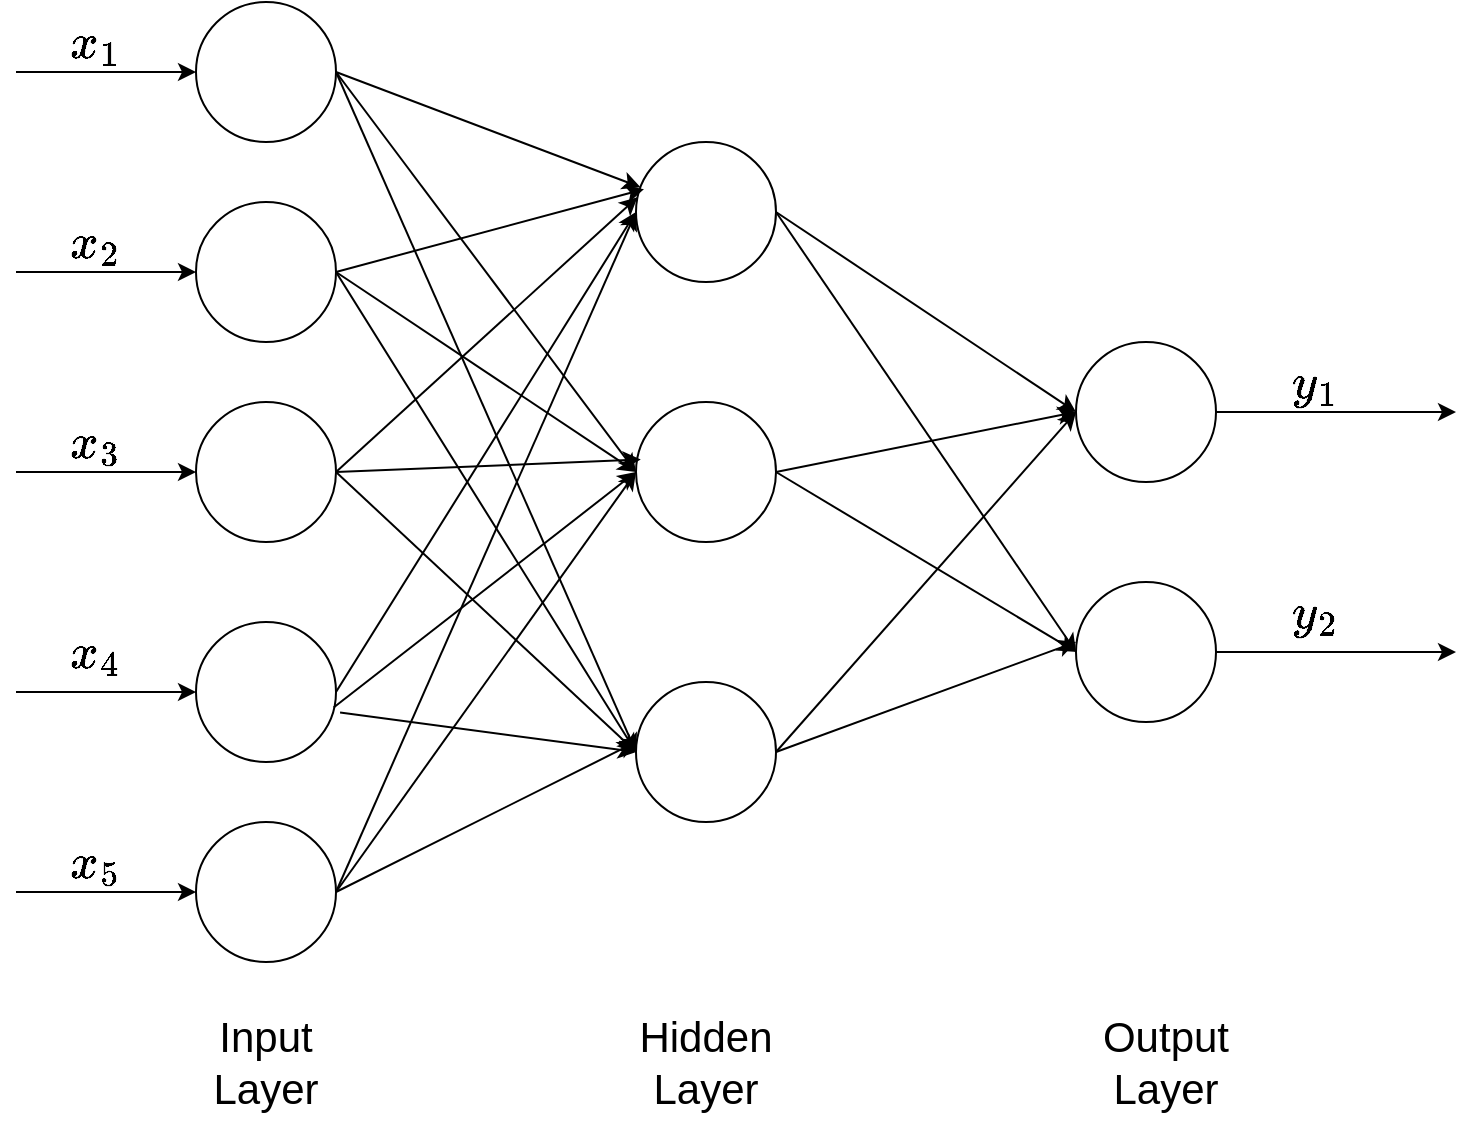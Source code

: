 <mxfile version="12.8.4" type="device"><diagram id="_APQseZvCPcVhQ1ePcDu" name="Page-1"><mxGraphModel dx="1038" dy="595" grid="0" gridSize="10" guides="1" tooltips="1" connect="1" arrows="1" fold="1" page="1" pageScale="1" pageWidth="850" pageHeight="1100" math="1" shadow="0"><root><mxCell id="0"/><mxCell id="1" parent="0"/><mxCell id="tik-LuLKoI0FJjafzxdA-1" value="" style="ellipse;whiteSpace=wrap;html=1;aspect=fixed;" vertex="1" parent="1"><mxGeometry x="130" y="10" width="70" height="70" as="geometry"/></mxCell><mxCell id="tik-LuLKoI0FJjafzxdA-2" value="" style="ellipse;whiteSpace=wrap;html=1;aspect=fixed;" vertex="1" parent="1"><mxGeometry x="130" y="110" width="70" height="70" as="geometry"/></mxCell><mxCell id="tik-LuLKoI0FJjafzxdA-3" value="" style="ellipse;whiteSpace=wrap;html=1;aspect=fixed;" vertex="1" parent="1"><mxGeometry x="130" y="210" width="70" height="70" as="geometry"/></mxCell><mxCell id="tik-LuLKoI0FJjafzxdA-4" value="" style="ellipse;whiteSpace=wrap;html=1;aspect=fixed;" vertex="1" parent="1"><mxGeometry x="130" y="320" width="70" height="70" as="geometry"/></mxCell><mxCell id="tik-LuLKoI0FJjafzxdA-5" value="" style="ellipse;whiteSpace=wrap;html=1;aspect=fixed;" vertex="1" parent="1"><mxGeometry x="130" y="420" width="70" height="70" as="geometry"/></mxCell><mxCell id="tik-LuLKoI0FJjafzxdA-7" value="" style="ellipse;whiteSpace=wrap;html=1;aspect=fixed;" vertex="1" parent="1"><mxGeometry x="350" y="210" width="70" height="70" as="geometry"/></mxCell><mxCell id="tik-LuLKoI0FJjafzxdA-8" value="" style="ellipse;whiteSpace=wrap;html=1;aspect=fixed;" vertex="1" parent="1"><mxGeometry x="350" y="80" width="70" height="70" as="geometry"/></mxCell><mxCell id="tik-LuLKoI0FJjafzxdA-9" value="" style="ellipse;whiteSpace=wrap;html=1;aspect=fixed;" vertex="1" parent="1"><mxGeometry x="350" y="350" width="70" height="70" as="geometry"/></mxCell><mxCell id="tik-LuLKoI0FJjafzxdA-10" value="" style="ellipse;whiteSpace=wrap;html=1;aspect=fixed;" vertex="1" parent="1"><mxGeometry x="570" y="180" width="70" height="70" as="geometry"/></mxCell><mxCell id="tik-LuLKoI0FJjafzxdA-11" value="" style="ellipse;whiteSpace=wrap;html=1;aspect=fixed;" vertex="1" parent="1"><mxGeometry x="570" y="300" width="70" height="70" as="geometry"/></mxCell><mxCell id="tik-LuLKoI0FJjafzxdA-13" value="" style="endArrow=classic;html=1;exitX=1;exitY=0.5;exitDx=0;exitDy=0;" edge="1" parent="1" source="tik-LuLKoI0FJjafzxdA-1" target="tik-LuLKoI0FJjafzxdA-8"><mxGeometry width="50" height="50" relative="1" as="geometry"><mxPoint x="190" y="100" as="sourcePoint"/><mxPoint x="240" y="50" as="targetPoint"/></mxGeometry></mxCell><mxCell id="tik-LuLKoI0FJjafzxdA-16" value="" style="endArrow=classic;html=1;exitX=1;exitY=0.5;exitDx=0;exitDy=0;entryX=0;entryY=0.5;entryDx=0;entryDy=0;" edge="1" parent="1" source="tik-LuLKoI0FJjafzxdA-2" target="tik-LuLKoI0FJjafzxdA-7"><mxGeometry width="50" height="50" relative="1" as="geometry"><mxPoint x="200" y="190" as="sourcePoint"/><mxPoint x="250" y="140" as="targetPoint"/></mxGeometry></mxCell><mxCell id="tik-LuLKoI0FJjafzxdA-17" value="" style="endArrow=classic;html=1;exitX=1;exitY=0.5;exitDx=0;exitDy=0;entryX=0;entryY=0.5;entryDx=0;entryDy=0;" edge="1" parent="1" source="tik-LuLKoI0FJjafzxdA-1" target="tik-LuLKoI0FJjafzxdA-7"><mxGeometry width="50" height="50" relative="1" as="geometry"><mxPoint x="200" y="90" as="sourcePoint"/><mxPoint x="250" y="40" as="targetPoint"/></mxGeometry></mxCell><mxCell id="tik-LuLKoI0FJjafzxdA-18" value="" style="endArrow=classic;html=1;exitX=1;exitY=0.5;exitDx=0;exitDy=0;entryX=0;entryY=0.5;entryDx=0;entryDy=0;" edge="1" parent="1" source="tik-LuLKoI0FJjafzxdA-1" target="tik-LuLKoI0FJjafzxdA-9"><mxGeometry width="50" height="50" relative="1" as="geometry"><mxPoint x="200" y="90" as="sourcePoint"/><mxPoint x="350" y="380" as="targetPoint"/></mxGeometry></mxCell><mxCell id="tik-LuLKoI0FJjafzxdA-19" value="" style="endArrow=classic;html=1;exitX=1;exitY=0.5;exitDx=0;exitDy=0;entryX=0.057;entryY=0.337;entryDx=0;entryDy=0;entryPerimeter=0;" edge="1" parent="1" source="tik-LuLKoI0FJjafzxdA-2" target="tik-LuLKoI0FJjafzxdA-8"><mxGeometry width="50" height="50" relative="1" as="geometry"><mxPoint x="200" y="190" as="sourcePoint"/><mxPoint x="250" y="140" as="targetPoint"/></mxGeometry></mxCell><mxCell id="tik-LuLKoI0FJjafzxdA-20" value="" style="endArrow=classic;html=1;exitX=1;exitY=0.5;exitDx=0;exitDy=0;entryX=0;entryY=0.5;entryDx=0;entryDy=0;" edge="1" parent="1" source="tik-LuLKoI0FJjafzxdA-2" target="tik-LuLKoI0FJjafzxdA-9"><mxGeometry width="50" height="50" relative="1" as="geometry"><mxPoint x="200" y="190" as="sourcePoint"/><mxPoint x="360" y="360" as="targetPoint"/></mxGeometry></mxCell><mxCell id="tik-LuLKoI0FJjafzxdA-21" value="" style="endArrow=classic;html=1;exitX=1;exitY=0.5;exitDx=0;exitDy=0;entryX=0.011;entryY=0.394;entryDx=0;entryDy=0;entryPerimeter=0;" edge="1" parent="1" source="tik-LuLKoI0FJjafzxdA-3" target="tik-LuLKoI0FJjafzxdA-8"><mxGeometry width="50" height="50" relative="1" as="geometry"><mxPoint x="200" y="290" as="sourcePoint"/><mxPoint x="250" y="240" as="targetPoint"/></mxGeometry></mxCell><mxCell id="tik-LuLKoI0FJjafzxdA-22" value="" style="endArrow=classic;html=1;exitX=1;exitY=0.5;exitDx=0;exitDy=0;entryX=0.034;entryY=0.411;entryDx=0;entryDy=0;entryPerimeter=0;" edge="1" parent="1" source="tik-LuLKoI0FJjafzxdA-3" target="tik-LuLKoI0FJjafzxdA-7"><mxGeometry width="50" height="50" relative="1" as="geometry"><mxPoint x="200" y="290" as="sourcePoint"/><mxPoint x="250" y="240" as="targetPoint"/></mxGeometry></mxCell><mxCell id="tik-LuLKoI0FJjafzxdA-23" value="" style="endArrow=classic;html=1;exitX=1;exitY=0.5;exitDx=0;exitDy=0;entryX=0;entryY=0.5;entryDx=0;entryDy=0;" edge="1" parent="1" source="tik-LuLKoI0FJjafzxdA-3" target="tik-LuLKoI0FJjafzxdA-9"><mxGeometry width="50" height="50" relative="1" as="geometry"><mxPoint x="200" y="290" as="sourcePoint"/><mxPoint x="250" y="240" as="targetPoint"/></mxGeometry></mxCell><mxCell id="tik-LuLKoI0FJjafzxdA-24" value="" style="endArrow=classic;html=1;exitX=1;exitY=0.5;exitDx=0;exitDy=0;entryX=0;entryY=0.5;entryDx=0;entryDy=0;" edge="1" parent="1" source="tik-LuLKoI0FJjafzxdA-4" target="tik-LuLKoI0FJjafzxdA-8"><mxGeometry width="50" height="50" relative="1" as="geometry"><mxPoint x="200" y="400" as="sourcePoint"/><mxPoint x="250" y="350" as="targetPoint"/></mxGeometry></mxCell><mxCell id="tik-LuLKoI0FJjafzxdA-25" value="" style="endArrow=classic;html=1;exitX=0.983;exitY=0.611;exitDx=0;exitDy=0;exitPerimeter=0;entryX=0;entryY=0.5;entryDx=0;entryDy=0;" edge="1" parent="1" source="tik-LuLKoI0FJjafzxdA-4" target="tik-LuLKoI0FJjafzxdA-7"><mxGeometry width="50" height="50" relative="1" as="geometry"><mxPoint x="200" y="400" as="sourcePoint"/><mxPoint x="250" y="350" as="targetPoint"/></mxGeometry></mxCell><mxCell id="tik-LuLKoI0FJjafzxdA-26" value="" style="endArrow=classic;html=1;exitX=1.029;exitY=0.646;exitDx=0;exitDy=0;entryX=0;entryY=0.5;entryDx=0;entryDy=0;exitPerimeter=0;" edge="1" parent="1" source="tik-LuLKoI0FJjafzxdA-4" target="tik-LuLKoI0FJjafzxdA-9"><mxGeometry width="50" height="50" relative="1" as="geometry"><mxPoint x="200" y="400" as="sourcePoint"/><mxPoint x="250" y="350" as="targetPoint"/></mxGeometry></mxCell><mxCell id="tik-LuLKoI0FJjafzxdA-27" value="" style="endArrow=classic;html=1;exitX=1;exitY=0.5;exitDx=0;exitDy=0;entryX=0;entryY=0.5;entryDx=0;entryDy=0;" edge="1" parent="1" source="tik-LuLKoI0FJjafzxdA-5" target="tik-LuLKoI0FJjafzxdA-8"><mxGeometry width="50" height="50" relative="1" as="geometry"><mxPoint x="200" y="500" as="sourcePoint"/><mxPoint x="250" y="450" as="targetPoint"/></mxGeometry></mxCell><mxCell id="tik-LuLKoI0FJjafzxdA-29" value="" style="endArrow=classic;html=1;entryX=0;entryY=0.5;entryDx=0;entryDy=0;" edge="1" parent="1" target="tik-LuLKoI0FJjafzxdA-1"><mxGeometry width="50" height="50" relative="1" as="geometry"><mxPoint x="40" y="45" as="sourcePoint"/><mxPoint x="90" y="30" as="targetPoint"/></mxGeometry></mxCell><mxCell id="tik-LuLKoI0FJjafzxdA-30" value="" style="endArrow=classic;html=1;exitX=1;exitY=0.5;exitDx=0;exitDy=0;entryX=0;entryY=0.5;entryDx=0;entryDy=0;" edge="1" parent="1" source="tik-LuLKoI0FJjafzxdA-5" target="tik-LuLKoI0FJjafzxdA-7"><mxGeometry width="50" height="50" relative="1" as="geometry"><mxPoint x="200" y="500" as="sourcePoint"/><mxPoint x="250" y="450" as="targetPoint"/></mxGeometry></mxCell><mxCell id="tik-LuLKoI0FJjafzxdA-31" value="" style="endArrow=classic;html=1;exitX=1;exitY=0.5;exitDx=0;exitDy=0;" edge="1" parent="1" source="tik-LuLKoI0FJjafzxdA-5"><mxGeometry width="50" height="50" relative="1" as="geometry"><mxPoint x="200" y="500" as="sourcePoint"/><mxPoint x="350" y="380" as="targetPoint"/></mxGeometry></mxCell><mxCell id="tik-LuLKoI0FJjafzxdA-32" value="" style="endArrow=classic;html=1;exitX=1;exitY=0.5;exitDx=0;exitDy=0;entryX=0;entryY=0.5;entryDx=0;entryDy=0;" edge="1" parent="1" source="tik-LuLKoI0FJjafzxdA-8" target="tik-LuLKoI0FJjafzxdA-10"><mxGeometry width="50" height="50" relative="1" as="geometry"><mxPoint x="420" y="160" as="sourcePoint"/><mxPoint x="470" y="110" as="targetPoint"/></mxGeometry></mxCell><mxCell id="tik-LuLKoI0FJjafzxdA-33" value="" style="endArrow=classic;html=1;exitX=1;exitY=0.5;exitDx=0;exitDy=0;entryX=0;entryY=0.5;entryDx=0;entryDy=0;" edge="1" parent="1" source="tik-LuLKoI0FJjafzxdA-8" target="tik-LuLKoI0FJjafzxdA-11"><mxGeometry width="50" height="50" relative="1" as="geometry"><mxPoint x="420" y="160" as="sourcePoint"/><mxPoint x="470" y="110" as="targetPoint"/></mxGeometry></mxCell><mxCell id="tik-LuLKoI0FJjafzxdA-34" value="" style="endArrow=classic;html=1;exitX=1;exitY=0.5;exitDx=0;exitDy=0;entryX=0;entryY=0.5;entryDx=0;entryDy=0;" edge="1" parent="1" source="tik-LuLKoI0FJjafzxdA-7" target="tik-LuLKoI0FJjafzxdA-10"><mxGeometry width="50" height="50" relative="1" as="geometry"><mxPoint x="420" y="290" as="sourcePoint"/><mxPoint x="470" y="240" as="targetPoint"/></mxGeometry></mxCell><mxCell id="tik-LuLKoI0FJjafzxdA-35" value="" style="endArrow=classic;html=1;exitX=1;exitY=0.5;exitDx=0;exitDy=0;entryX=0;entryY=0.5;entryDx=0;entryDy=0;" edge="1" parent="1" source="tik-LuLKoI0FJjafzxdA-7" target="tik-LuLKoI0FJjafzxdA-11"><mxGeometry width="50" height="50" relative="1" as="geometry"><mxPoint x="400" y="330" as="sourcePoint"/><mxPoint x="450" y="280" as="targetPoint"/></mxGeometry></mxCell><mxCell id="tik-LuLKoI0FJjafzxdA-36" value="" style="endArrow=classic;html=1;exitX=1;exitY=0.5;exitDx=0;exitDy=0;entryX=0;entryY=0.5;entryDx=0;entryDy=0;" edge="1" parent="1" source="tik-LuLKoI0FJjafzxdA-9" target="tik-LuLKoI0FJjafzxdA-10"><mxGeometry width="50" height="50" relative="1" as="geometry"><mxPoint x="400" y="330" as="sourcePoint"/><mxPoint x="450" y="280" as="targetPoint"/></mxGeometry></mxCell><mxCell id="tik-LuLKoI0FJjafzxdA-37" value="" style="endArrow=classic;html=1;exitX=1;exitY=0.5;exitDx=0;exitDy=0;" edge="1" parent="1" source="tik-LuLKoI0FJjafzxdA-9"><mxGeometry width="50" height="50" relative="1" as="geometry"><mxPoint x="420" y="430" as="sourcePoint"/><mxPoint x="570" y="330" as="targetPoint"/></mxGeometry></mxCell><mxCell id="tik-LuLKoI0FJjafzxdA-38" value="" style="endArrow=classic;html=1;exitX=1;exitY=0.5;exitDx=0;exitDy=0;" edge="1" parent="1" source="tik-LuLKoI0FJjafzxdA-10"><mxGeometry width="50" height="50" relative="1" as="geometry"><mxPoint x="660" y="260" as="sourcePoint"/><mxPoint x="760" y="215" as="targetPoint"/></mxGeometry></mxCell><mxCell id="tik-LuLKoI0FJjafzxdA-39" value="" style="endArrow=classic;html=1;exitX=1;exitY=0.5;exitDx=0;exitDy=0;" edge="1" parent="1" source="tik-LuLKoI0FJjafzxdA-11"><mxGeometry width="50" height="50" relative="1" as="geometry"><mxPoint x="630" y="380" as="sourcePoint"/><mxPoint x="760" y="335" as="targetPoint"/></mxGeometry></mxCell><mxCell id="tik-LuLKoI0FJjafzxdA-40" value="" style="endArrow=classic;html=1;entryX=0;entryY=0.5;entryDx=0;entryDy=0;" edge="1" parent="1" target="tik-LuLKoI0FJjafzxdA-2"><mxGeometry width="50" height="50" relative="1" as="geometry"><mxPoint x="40" y="145" as="sourcePoint"/><mxPoint x="100" y="140" as="targetPoint"/></mxGeometry></mxCell><mxCell id="tik-LuLKoI0FJjafzxdA-41" value="" style="endArrow=classic;html=1;entryX=0;entryY=0.5;entryDx=0;entryDy=0;" edge="1" parent="1" target="tik-LuLKoI0FJjafzxdA-3"><mxGeometry width="50" height="50" relative="1" as="geometry"><mxPoint x="40" y="245" as="sourcePoint"/><mxPoint x="450" y="280" as="targetPoint"/></mxGeometry></mxCell><mxCell id="tik-LuLKoI0FJjafzxdA-42" value="" style="endArrow=classic;html=1;entryX=0;entryY=0.5;entryDx=0;entryDy=0;" edge="1" parent="1" target="tik-LuLKoI0FJjafzxdA-4"><mxGeometry width="50" height="50" relative="1" as="geometry"><mxPoint x="40" y="355" as="sourcePoint"/><mxPoint x="120" y="350" as="targetPoint"/></mxGeometry></mxCell><mxCell id="tik-LuLKoI0FJjafzxdA-43" value="" style="endArrow=classic;html=1;entryX=0;entryY=0.5;entryDx=0;entryDy=0;" edge="1" parent="1" target="tik-LuLKoI0FJjafzxdA-5"><mxGeometry width="50" height="50" relative="1" as="geometry"><mxPoint x="40" y="455" as="sourcePoint"/><mxPoint x="450" y="280" as="targetPoint"/></mxGeometry></mxCell><mxCell id="tik-LuLKoI0FJjafzxdA-44" value="$$x_1$$" style="text;html=1;strokeColor=none;fillColor=none;align=center;verticalAlign=middle;whiteSpace=wrap;rounded=0;fontSize=21;" vertex="1" parent="1"><mxGeometry x="60" y="20" width="40" height="20" as="geometry"/></mxCell><mxCell id="tik-LuLKoI0FJjafzxdA-45" value="$$x_2$$" style="text;html=1;strokeColor=none;fillColor=none;align=center;verticalAlign=middle;whiteSpace=wrap;rounded=0;fontSize=21;" vertex="1" parent="1"><mxGeometry x="60" y="120" width="40" height="20" as="geometry"/></mxCell><mxCell id="tik-LuLKoI0FJjafzxdA-46" value="$$x_3$$" style="text;html=1;strokeColor=none;fillColor=none;align=center;verticalAlign=middle;whiteSpace=wrap;rounded=0;fontSize=21;" vertex="1" parent="1"><mxGeometry x="60" y="220" width="40" height="20" as="geometry"/></mxCell><mxCell id="tik-LuLKoI0FJjafzxdA-47" value="$$x_4$$" style="text;html=1;strokeColor=none;fillColor=none;align=center;verticalAlign=middle;whiteSpace=wrap;rounded=0;fontSize=21;" vertex="1" parent="1"><mxGeometry x="60" y="325" width="40" height="20" as="geometry"/></mxCell><mxCell id="tik-LuLKoI0FJjafzxdA-48" value="$$x_5$$" style="text;html=1;strokeColor=none;fillColor=none;align=center;verticalAlign=middle;whiteSpace=wrap;rounded=0;fontSize=21;" vertex="1" parent="1"><mxGeometry x="60" y="430" width="40" height="20" as="geometry"/></mxCell><mxCell id="tik-LuLKoI0FJjafzxdA-51" value="&lt;span style=&quot;color: rgba(0 , 0 , 0 , 0) ; font-family: monospace ; font-size: 0px&quot;&gt;$$4&lt;/span&gt;" style="text;html=1;strokeColor=none;fillColor=none;align=center;verticalAlign=middle;whiteSpace=wrap;rounded=0;" vertex="1" parent="1"><mxGeometry x="670" y="180" width="40" height="20" as="geometry"/></mxCell><mxCell id="tik-LuLKoI0FJjafzxdA-52" value="$$y_1$$" style="text;html=1;strokeColor=none;fillColor=none;align=center;verticalAlign=middle;whiteSpace=wrap;rounded=0;fontSize=21;" vertex="1" parent="1"><mxGeometry x="670" y="190" width="40" height="20" as="geometry"/></mxCell><mxCell id="tik-LuLKoI0FJjafzxdA-53" value="$$y_2$$" style="text;html=1;strokeColor=none;fillColor=none;align=center;verticalAlign=middle;whiteSpace=wrap;rounded=0;fontSize=21;" vertex="1" parent="1"><mxGeometry x="670" y="305" width="40" height="20" as="geometry"/></mxCell><mxCell id="tik-LuLKoI0FJjafzxdA-54" value="Input Layer" style="text;html=1;strokeColor=none;fillColor=none;align=center;verticalAlign=middle;whiteSpace=wrap;rounded=0;fontSize=21;" vertex="1" parent="1"><mxGeometry x="120" y="510" width="90" height="60" as="geometry"/></mxCell><mxCell id="tik-LuLKoI0FJjafzxdA-55" value="Hidden Layer" style="text;html=1;strokeColor=none;fillColor=none;align=center;verticalAlign=middle;whiteSpace=wrap;rounded=0;fontSize=21;" vertex="1" parent="1"><mxGeometry x="340" y="510" width="90" height="60" as="geometry"/></mxCell><mxCell id="tik-LuLKoI0FJjafzxdA-56" value="Output Layer" style="text;html=1;strokeColor=none;fillColor=none;align=center;verticalAlign=middle;whiteSpace=wrap;rounded=0;fontSize=21;" vertex="1" parent="1"><mxGeometry x="570" y="510" width="90" height="60" as="geometry"/></mxCell></root></mxGraphModel></diagram></mxfile>